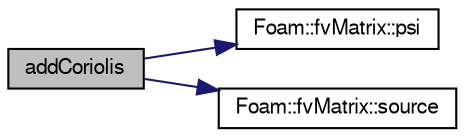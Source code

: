 digraph "addCoriolis"
{
  bgcolor="transparent";
  edge [fontname="FreeSans",fontsize="10",labelfontname="FreeSans",labelfontsize="10"];
  node [fontname="FreeSans",fontsize="10",shape=record];
  rankdir="LR";
  Node379 [label="addCoriolis",height=0.2,width=0.4,color="black", fillcolor="grey75", style="filled", fontcolor="black"];
  Node379 -> Node380 [color="midnightblue",fontsize="10",style="solid",fontname="FreeSans"];
  Node380 [label="Foam::fvMatrix::psi",height=0.2,width=0.4,color="black",URL="$a22358.html#a746a21ead7ed7561097637595338028c"];
  Node379 -> Node381 [color="midnightblue",fontsize="10",style="solid",fontname="FreeSans"];
  Node381 [label="Foam::fvMatrix::source",height=0.2,width=0.4,color="black",URL="$a22358.html#a4c49d61a0e11bbdadf6646dbe3740560"];
}
